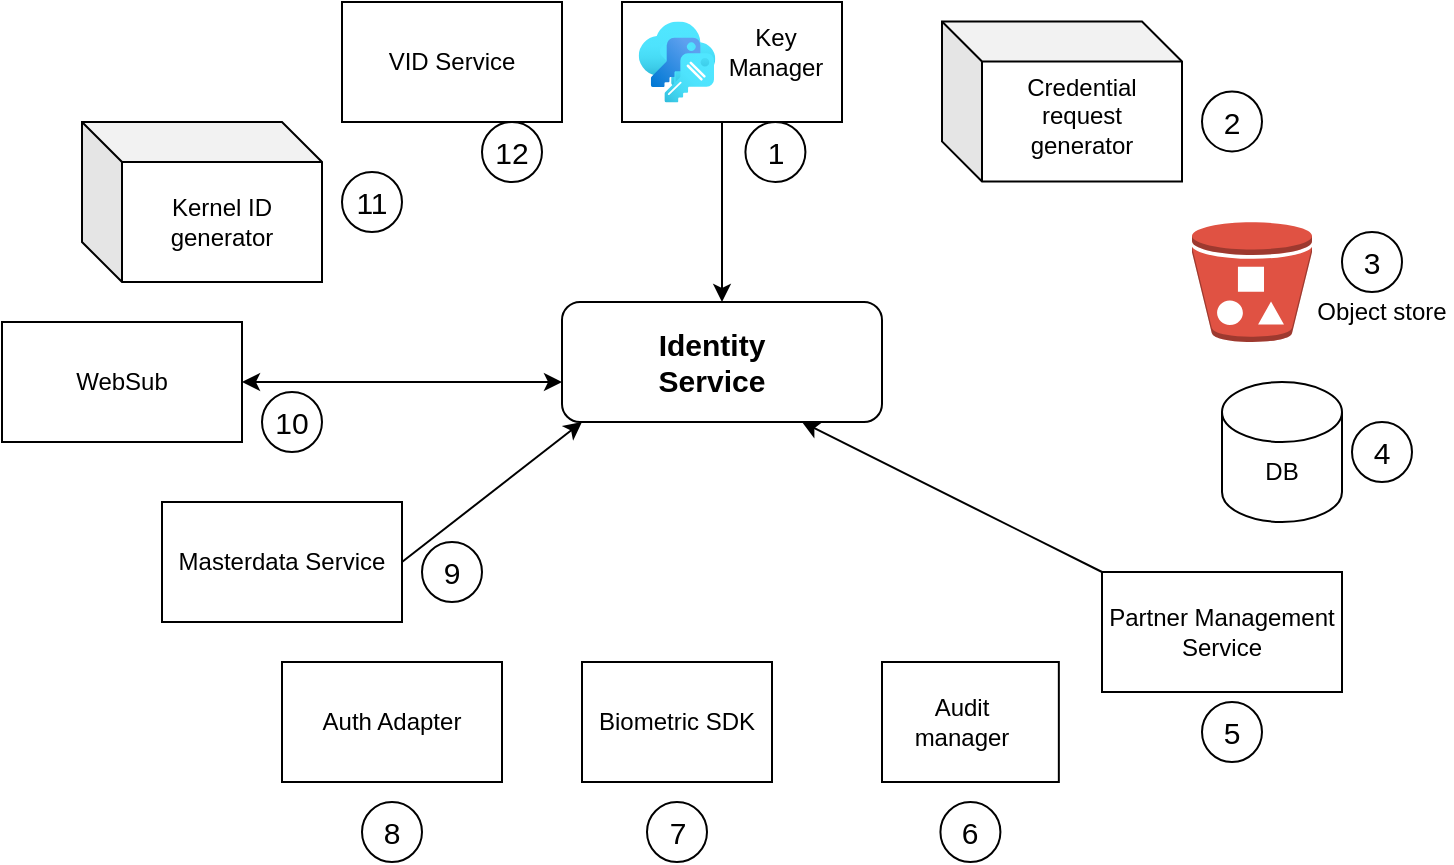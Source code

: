 <mxfile version="16.5.2" type="github">
  <diagram id="Rfm9pupQd3TTHusyGie_" name="Page-1">
    <mxGraphModel dx="782" dy="468" grid="1" gridSize="10" guides="1" tooltips="1" connect="1" arrows="1" fold="1" page="1" pageScale="1" pageWidth="850" pageHeight="1100" math="0" shadow="0">
      <root>
        <mxCell id="0" />
        <mxCell id="1" parent="0" />
        <mxCell id="ZjMapaG8mnD5svFaJToD-7" value="" style="rounded=1;whiteSpace=wrap;html=1;" vertex="1" parent="1">
          <mxGeometry x="320" y="180" width="160" height="60" as="geometry" />
        </mxCell>
        <mxCell id="ZjMapaG8mnD5svFaJToD-8" value="&lt;b&gt;&lt;font style=&quot;font-size: 15px&quot;&gt;Identity Service&lt;/font&gt;&lt;/b&gt;" style="text;html=1;strokeColor=none;fillColor=none;align=center;verticalAlign=middle;whiteSpace=wrap;rounded=0;" vertex="1" parent="1">
          <mxGeometry x="350" y="195" width="90" height="30" as="geometry" />
        </mxCell>
        <mxCell id="ZjMapaG8mnD5svFaJToD-9" value="WebSub" style="rounded=0;whiteSpace=wrap;html=1;" vertex="1" parent="1">
          <mxGeometry x="40" y="190" width="120" height="60" as="geometry" />
        </mxCell>
        <mxCell id="ZjMapaG8mnD5svFaJToD-10" value="" style="rounded=0;whiteSpace=wrap;html=1;" vertex="1" parent="1">
          <mxGeometry x="350" y="30" width="110" height="60" as="geometry" />
        </mxCell>
        <mxCell id="ZjMapaG8mnD5svFaJToD-11" value="Partner Management Service" style="rounded=0;whiteSpace=wrap;html=1;" vertex="1" parent="1">
          <mxGeometry x="590" y="315" width="120" height="60" as="geometry" />
        </mxCell>
        <mxCell id="ZjMapaG8mnD5svFaJToD-12" value="VID Service" style="rounded=0;whiteSpace=wrap;html=1;" vertex="1" parent="1">
          <mxGeometry x="210" y="30" width="110" height="60" as="geometry" />
        </mxCell>
        <mxCell id="ZjMapaG8mnD5svFaJToD-13" value="Masterdata Service" style="rounded=0;whiteSpace=wrap;html=1;" vertex="1" parent="1">
          <mxGeometry x="120" y="280" width="120" height="60" as="geometry" />
        </mxCell>
        <mxCell id="ZjMapaG8mnD5svFaJToD-14" value="Auth Adapter" style="rounded=0;whiteSpace=wrap;html=1;" vertex="1" parent="1">
          <mxGeometry x="180" y="360" width="110" height="60" as="geometry" />
        </mxCell>
        <mxCell id="ZjMapaG8mnD5svFaJToD-15" value="Biometric SDK" style="rounded=0;whiteSpace=wrap;html=1;" vertex="1" parent="1">
          <mxGeometry x="330" y="360" width="95" height="60" as="geometry" />
        </mxCell>
        <mxCell id="ZjMapaG8mnD5svFaJToD-16" value="" style="rounded=0;whiteSpace=wrap;html=1;" vertex="1" parent="1">
          <mxGeometry x="480" y="360" width="88.42" height="60" as="geometry" />
        </mxCell>
        <mxCell id="ZjMapaG8mnD5svFaJToD-17" value="" style="aspect=fixed;html=1;points=[];align=center;image;fontSize=12;image=img/lib/azure2/security/Keys.svg;" vertex="1" parent="1">
          <mxGeometry x="358.29" y="39.72" width="38.42" height="40.56" as="geometry" />
        </mxCell>
        <mxCell id="ZjMapaG8mnD5svFaJToD-18" value="Key Manager" style="text;html=1;strokeColor=none;fillColor=none;align=center;verticalAlign=middle;whiteSpace=wrap;rounded=0;" vertex="1" parent="1">
          <mxGeometry x="396.71" y="39.72" width="60" height="30" as="geometry" />
        </mxCell>
        <mxCell id="ZjMapaG8mnD5svFaJToD-19" value="" style="shape=cube;whiteSpace=wrap;html=1;boundedLbl=1;backgroundOutline=1;darkOpacity=0.05;darkOpacity2=0.1;" vertex="1" parent="1">
          <mxGeometry x="510" y="39.72" width="120" height="80" as="geometry" />
        </mxCell>
        <mxCell id="ZjMapaG8mnD5svFaJToD-20" value="Credential request generator" style="text;html=1;strokeColor=none;fillColor=none;align=center;verticalAlign=middle;whiteSpace=wrap;rounded=0;" vertex="1" parent="1">
          <mxGeometry x="550" y="69.72" width="60" height="35" as="geometry" />
        </mxCell>
        <mxCell id="ZjMapaG8mnD5svFaJToD-21" value="" style="outlineConnect=0;dashed=0;verticalLabelPosition=bottom;verticalAlign=top;align=center;html=1;shape=mxgraph.aws3.bucket_with_objects;fillColor=#E05243;gradientColor=none;" vertex="1" parent="1">
          <mxGeometry x="635" y="140" width="60" height="60" as="geometry" />
        </mxCell>
        <mxCell id="ZjMapaG8mnD5svFaJToD-22" value="Object store" style="text;html=1;strokeColor=none;fillColor=none;align=center;verticalAlign=middle;whiteSpace=wrap;rounded=0;" vertex="1" parent="1">
          <mxGeometry x="695" y="170" width="70" height="30" as="geometry" />
        </mxCell>
        <mxCell id="ZjMapaG8mnD5svFaJToD-23" value="" style="shape=cylinder3;whiteSpace=wrap;html=1;boundedLbl=1;backgroundOutline=1;size=15;" vertex="1" parent="1">
          <mxGeometry x="650" y="220" width="60" height="70" as="geometry" />
        </mxCell>
        <mxCell id="ZjMapaG8mnD5svFaJToD-24" value="DB" style="text;html=1;strokeColor=none;fillColor=none;align=center;verticalAlign=middle;whiteSpace=wrap;rounded=0;" vertex="1" parent="1">
          <mxGeometry x="650" y="240" width="60" height="50" as="geometry" />
        </mxCell>
        <mxCell id="ZjMapaG8mnD5svFaJToD-25" value="Audit manager" style="text;html=1;strokeColor=none;fillColor=none;align=center;verticalAlign=middle;whiteSpace=wrap;rounded=0;" vertex="1" parent="1">
          <mxGeometry x="490" y="375" width="60" height="30" as="geometry" />
        </mxCell>
        <mxCell id="ZjMapaG8mnD5svFaJToD-26" value="Kernel ID generator" style="shape=cube;whiteSpace=wrap;html=1;boundedLbl=1;backgroundOutline=1;darkOpacity=0.05;darkOpacity2=0.1;" vertex="1" parent="1">
          <mxGeometry x="80" y="90" width="120" height="80" as="geometry" />
        </mxCell>
        <mxCell id="ZjMapaG8mnD5svFaJToD-31" value="" style="endArrow=classic;html=1;rounded=0;fontSize=15;entryX=0.5;entryY=0;entryDx=0;entryDy=0;" edge="1" parent="1" target="ZjMapaG8mnD5svFaJToD-7">
          <mxGeometry width="50" height="50" relative="1" as="geometry">
            <mxPoint x="400" y="90" as="sourcePoint" />
            <mxPoint x="430" y="250" as="targetPoint" />
          </mxGeometry>
        </mxCell>
        <mxCell id="ZjMapaG8mnD5svFaJToD-32" value="" style="endArrow=classic;html=1;rounded=0;fontSize=15;exitX=1;exitY=0.5;exitDx=0;exitDy=0;" edge="1" parent="1" source="ZjMapaG8mnD5svFaJToD-13">
          <mxGeometry width="50" height="50" relative="1" as="geometry">
            <mxPoint x="380" y="300" as="sourcePoint" />
            <mxPoint x="330" y="240" as="targetPoint" />
          </mxGeometry>
        </mxCell>
        <mxCell id="ZjMapaG8mnD5svFaJToD-33" value="" style="endArrow=classic;html=1;rounded=0;fontSize=15;entryX=0.75;entryY=1;entryDx=0;entryDy=0;exitX=0;exitY=0;exitDx=0;exitDy=0;" edge="1" parent="1" source="ZjMapaG8mnD5svFaJToD-11" target="ZjMapaG8mnD5svFaJToD-7">
          <mxGeometry width="50" height="50" relative="1" as="geometry">
            <mxPoint x="590" y="310" as="sourcePoint" />
            <mxPoint x="430" y="250" as="targetPoint" />
          </mxGeometry>
        </mxCell>
        <mxCell id="ZjMapaG8mnD5svFaJToD-34" value="" style="endArrow=classic;startArrow=classic;html=1;rounded=0;fontSize=15;exitX=1;exitY=0.5;exitDx=0;exitDy=0;" edge="1" parent="1" source="ZjMapaG8mnD5svFaJToD-9">
          <mxGeometry width="50" height="50" relative="1" as="geometry">
            <mxPoint x="380" y="300" as="sourcePoint" />
            <mxPoint x="320" y="220" as="targetPoint" />
          </mxGeometry>
        </mxCell>
        <mxCell id="ZjMapaG8mnD5svFaJToD-35" value="1" style="ellipse;whiteSpace=wrap;html=1;aspect=fixed;fontSize=15;" vertex="1" parent="1">
          <mxGeometry x="411.71" y="90" width="30" height="30" as="geometry" />
        </mxCell>
        <mxCell id="ZjMapaG8mnD5svFaJToD-36" value="2" style="ellipse;whiteSpace=wrap;html=1;aspect=fixed;fontSize=15;" vertex="1" parent="1">
          <mxGeometry x="640" y="74.72" width="30" height="30" as="geometry" />
        </mxCell>
        <mxCell id="ZjMapaG8mnD5svFaJToD-37" value="3" style="ellipse;whiteSpace=wrap;html=1;aspect=fixed;fontSize=15;" vertex="1" parent="1">
          <mxGeometry x="710" y="145" width="30" height="30" as="geometry" />
        </mxCell>
        <mxCell id="ZjMapaG8mnD5svFaJToD-39" value="4" style="ellipse;whiteSpace=wrap;html=1;aspect=fixed;fontSize=15;" vertex="1" parent="1">
          <mxGeometry x="715" y="240" width="30" height="30" as="geometry" />
        </mxCell>
        <mxCell id="ZjMapaG8mnD5svFaJToD-40" value="5" style="ellipse;whiteSpace=wrap;html=1;aspect=fixed;fontSize=15;" vertex="1" parent="1">
          <mxGeometry x="640" y="380" width="30" height="30" as="geometry" />
        </mxCell>
        <mxCell id="ZjMapaG8mnD5svFaJToD-41" value="6" style="ellipse;whiteSpace=wrap;html=1;aspect=fixed;fontSize=15;" vertex="1" parent="1">
          <mxGeometry x="509.21" y="430" width="30" height="30" as="geometry" />
        </mxCell>
        <mxCell id="ZjMapaG8mnD5svFaJToD-42" value="8" style="ellipse;whiteSpace=wrap;html=1;aspect=fixed;fontSize=15;" vertex="1" parent="1">
          <mxGeometry x="220.0" y="430" width="30" height="30" as="geometry" />
        </mxCell>
        <mxCell id="ZjMapaG8mnD5svFaJToD-43" value="7" style="ellipse;whiteSpace=wrap;html=1;aspect=fixed;fontSize=15;" vertex="1" parent="1">
          <mxGeometry x="362.5" y="430" width="30" height="30" as="geometry" />
        </mxCell>
        <mxCell id="ZjMapaG8mnD5svFaJToD-44" value="12" style="ellipse;whiteSpace=wrap;html=1;aspect=fixed;fontSize=15;" vertex="1" parent="1">
          <mxGeometry x="280" y="90" width="30" height="30" as="geometry" />
        </mxCell>
        <mxCell id="ZjMapaG8mnD5svFaJToD-45" value="9" style="ellipse;whiteSpace=wrap;html=1;aspect=fixed;fontSize=15;" vertex="1" parent="1">
          <mxGeometry x="250.0" y="300" width="30" height="30" as="geometry" />
        </mxCell>
        <mxCell id="ZjMapaG8mnD5svFaJToD-46" value="11" style="ellipse;whiteSpace=wrap;html=1;aspect=fixed;fontSize=15;" vertex="1" parent="1">
          <mxGeometry x="210" y="115" width="30" height="30" as="geometry" />
        </mxCell>
        <mxCell id="ZjMapaG8mnD5svFaJToD-47" value="10" style="ellipse;whiteSpace=wrap;html=1;aspect=fixed;fontSize=15;" vertex="1" parent="1">
          <mxGeometry x="170.0" y="225" width="30" height="30" as="geometry" />
        </mxCell>
      </root>
    </mxGraphModel>
  </diagram>
</mxfile>

